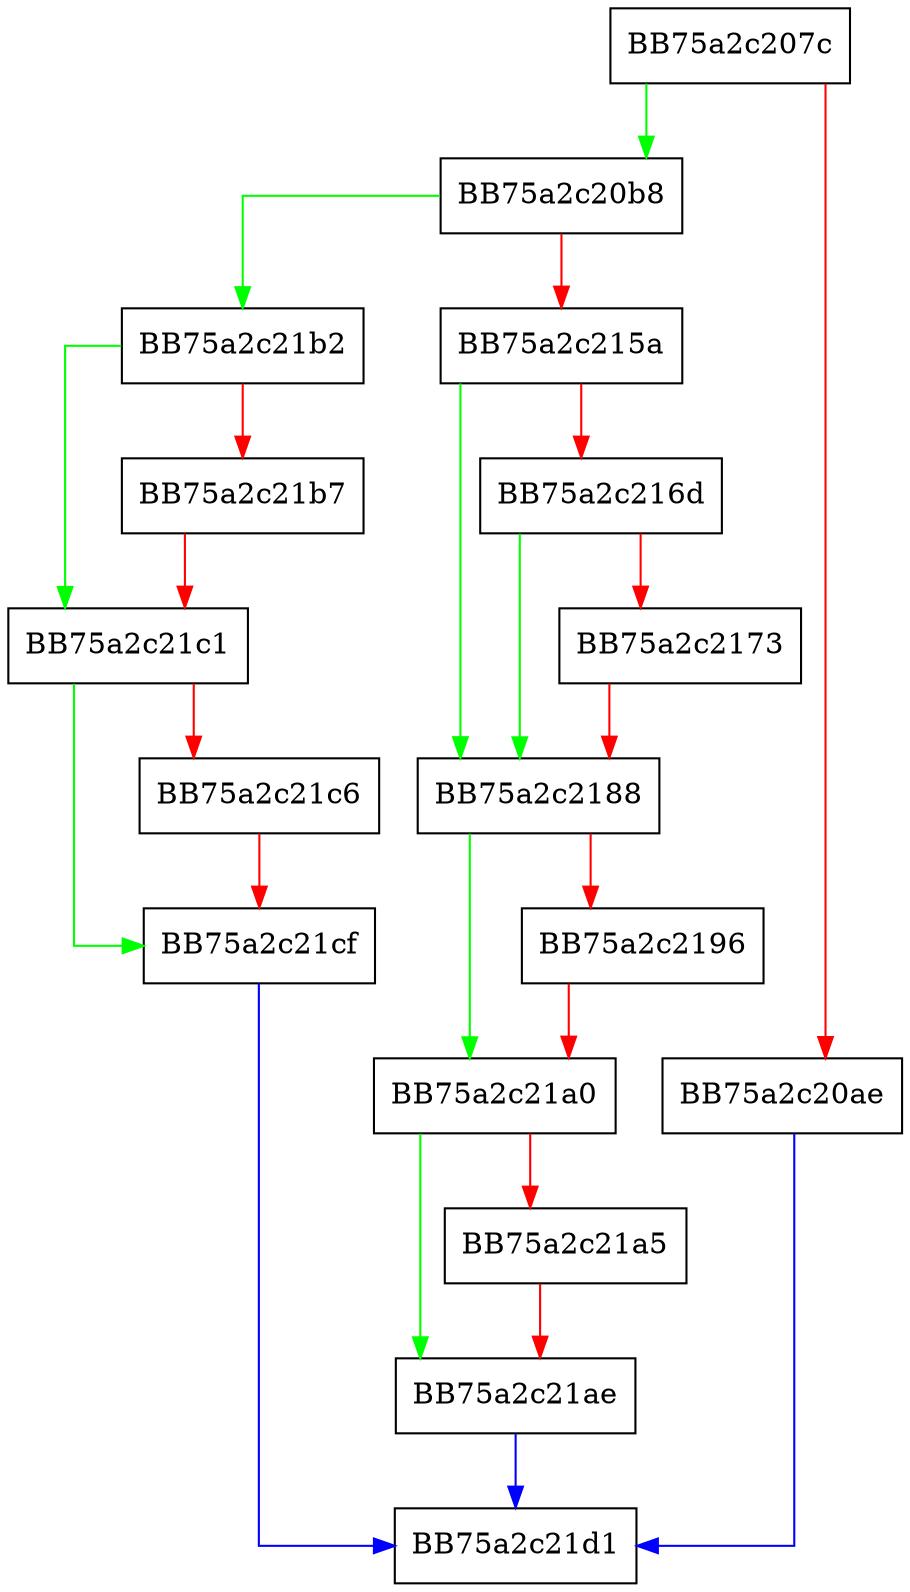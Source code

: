 digraph RunNextQuery {
  node [shape="box"];
  graph [splines=ortho];
  BB75a2c207c -> BB75a2c20b8 [color="green"];
  BB75a2c207c -> BB75a2c20ae [color="red"];
  BB75a2c20ae -> BB75a2c21d1 [color="blue"];
  BB75a2c20b8 -> BB75a2c21b2 [color="green"];
  BB75a2c20b8 -> BB75a2c215a [color="red"];
  BB75a2c215a -> BB75a2c2188 [color="green"];
  BB75a2c215a -> BB75a2c216d [color="red"];
  BB75a2c216d -> BB75a2c2188 [color="green"];
  BB75a2c216d -> BB75a2c2173 [color="red"];
  BB75a2c2173 -> BB75a2c2188 [color="red"];
  BB75a2c2188 -> BB75a2c21a0 [color="green"];
  BB75a2c2188 -> BB75a2c2196 [color="red"];
  BB75a2c2196 -> BB75a2c21a0 [color="red"];
  BB75a2c21a0 -> BB75a2c21ae [color="green"];
  BB75a2c21a0 -> BB75a2c21a5 [color="red"];
  BB75a2c21a5 -> BB75a2c21ae [color="red"];
  BB75a2c21ae -> BB75a2c21d1 [color="blue"];
  BB75a2c21b2 -> BB75a2c21c1 [color="green"];
  BB75a2c21b2 -> BB75a2c21b7 [color="red"];
  BB75a2c21b7 -> BB75a2c21c1 [color="red"];
  BB75a2c21c1 -> BB75a2c21cf [color="green"];
  BB75a2c21c1 -> BB75a2c21c6 [color="red"];
  BB75a2c21c6 -> BB75a2c21cf [color="red"];
  BB75a2c21cf -> BB75a2c21d1 [color="blue"];
}